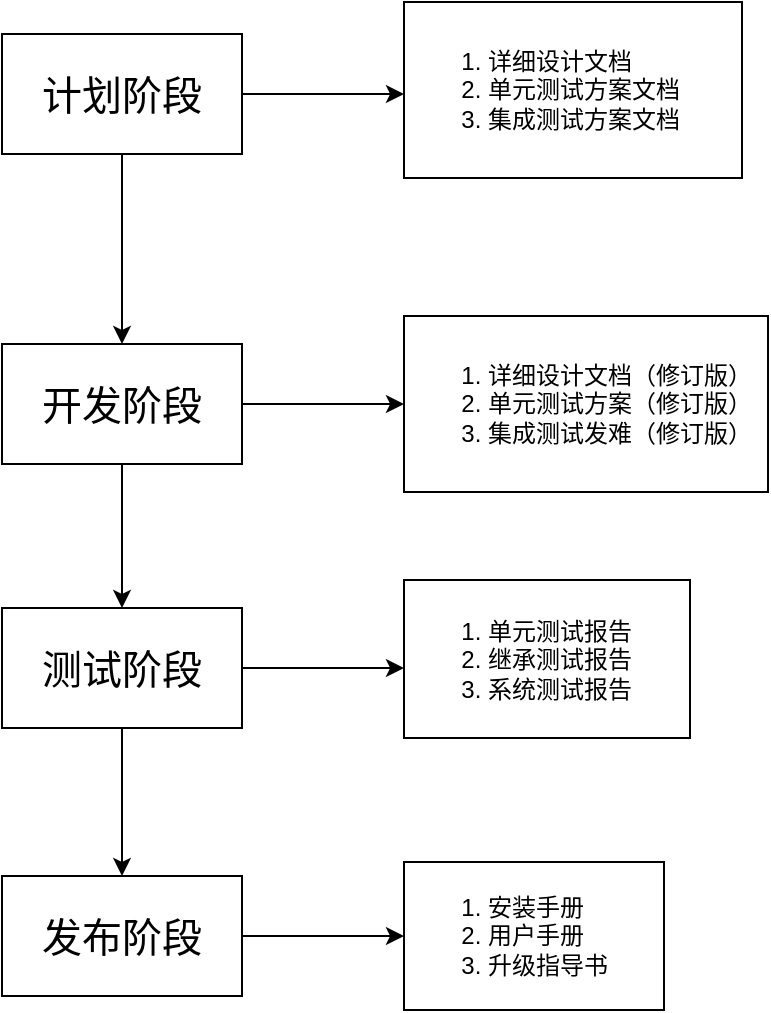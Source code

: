 <mxfile version="14.2.4" type="embed">
    <diagram id="n-q2XgoTYydjIQyY_oEP" name="Page-1">
        <mxGraphModel dx="478" dy="760" grid="1" gridSize="13" guides="1" tooltips="1" connect="1" arrows="1" fold="1" page="1" pageScale="1" pageWidth="827" pageHeight="1169" math="0" shadow="0">
            <root>
                <mxCell id="0"/>
                <mxCell id="1" parent="0"/>
                <mxCell id="5" style="edgeStyle=orthogonalEdgeStyle;rounded=0;orthogonalLoop=1;jettySize=auto;html=1;fontSize=20;entryX=0.5;entryY=0;entryDx=0;entryDy=0;" edge="1" parent="1" source="2" target="4">
                    <mxGeometry relative="1" as="geometry">
                        <mxPoint x="340" y="494" as="targetPoint"/>
                    </mxGeometry>
                </mxCell>
                <mxCell id="12" style="edgeStyle=orthogonalEdgeStyle;rounded=0;orthogonalLoop=1;jettySize=auto;html=1;fontSize=20;" edge="1" parent="1" source="2">
                    <mxGeometry relative="1" as="geometry">
                        <mxPoint x="481" y="400" as="targetPoint"/>
                    </mxGeometry>
                </mxCell>
                <mxCell id="2" value="计划阶段" style="rounded=0;whiteSpace=wrap;html=1;strokeWidth=1;fontSize=20;" vertex="1" parent="1">
                    <mxGeometry x="280" y="370" width="120" height="60" as="geometry"/>
                </mxCell>
                <mxCell id="6" style="edgeStyle=orthogonalEdgeStyle;rounded=0;orthogonalLoop=1;jettySize=auto;html=1;fontSize=20;entryX=0.5;entryY=0;entryDx=0;entryDy=0;" edge="1" parent="1" source="4" target="7">
                    <mxGeometry relative="1" as="geometry">
                        <mxPoint x="340" y="642" as="targetPoint"/>
                    </mxGeometry>
                </mxCell>
                <mxCell id="14" style="edgeStyle=orthogonalEdgeStyle;rounded=0;orthogonalLoop=1;jettySize=auto;html=1;fontSize=12;fontColor=#f0f0f0;" edge="1" parent="1" source="4">
                    <mxGeometry relative="1" as="geometry">
                        <mxPoint x="481" y="555" as="targetPoint"/>
                    </mxGeometry>
                </mxCell>
                <mxCell id="4" value="开发阶段" style="rounded=0;whiteSpace=wrap;html=1;strokeWidth=1;fontSize=20;" vertex="1" parent="1">
                    <mxGeometry x="280" y="525" width="120" height="60" as="geometry"/>
                </mxCell>
                <mxCell id="9" style="edgeStyle=orthogonalEdgeStyle;rounded=0;orthogonalLoop=1;jettySize=auto;html=1;fontSize=20;entryX=0.5;entryY=0;entryDx=0;entryDy=0;" edge="1" parent="1" source="7" target="10">
                    <mxGeometry relative="1" as="geometry">
                        <mxPoint x="340" y="774" as="targetPoint"/>
                    </mxGeometry>
                </mxCell>
                <mxCell id="19" style="edgeStyle=orthogonalEdgeStyle;rounded=0;orthogonalLoop=1;jettySize=auto;html=1;fontSize=12;fontColor=#f0f0f0;" edge="1" parent="1" source="7">
                    <mxGeometry relative="1" as="geometry">
                        <mxPoint x="481" y="687" as="targetPoint"/>
                    </mxGeometry>
                </mxCell>
                <mxCell id="7" value="测试阶段" style="rounded=0;whiteSpace=wrap;html=1;strokeWidth=1;fontSize=20;" vertex="1" parent="1">
                    <mxGeometry x="280" y="657" width="120" height="60" as="geometry"/>
                </mxCell>
                <mxCell id="17" style="edgeStyle=orthogonalEdgeStyle;rounded=0;orthogonalLoop=1;jettySize=auto;html=1;fontSize=12;fontColor=#f0f0f0;" edge="1" parent="1" source="10" target="18">
                    <mxGeometry relative="1" as="geometry">
                        <mxPoint x="468" y="821" as="targetPoint"/>
                    </mxGeometry>
                </mxCell>
                <mxCell id="10" value="发布阶段" style="rounded=0;whiteSpace=wrap;html=1;strokeWidth=1;fontSize=20;" vertex="1" parent="1">
                    <mxGeometry x="280" y="791" width="120" height="60" as="geometry"/>
                </mxCell>
                <mxCell id="13" value="&lt;ol&gt;&lt;li&gt;&lt;span&gt;详细设计文档&lt;/span&gt;&lt;/li&gt;&lt;li&gt;单元测试方案文档&lt;/li&gt;&lt;li&gt;&lt;span&gt;集成测试方案文档&lt;/span&gt;&lt;/li&gt;&lt;/ol&gt;" style="rounded=0;whiteSpace=wrap;html=1;strokeWidth=1;fontSize=12;align=left;spacingLeft=0;labelBackgroundColor=none;labelPosition=center;verticalLabelPosition=middle;verticalAlign=middle;horizontal=1;" vertex="1" parent="1">
                    <mxGeometry x="481" y="354" width="169" height="88" as="geometry"/>
                </mxCell>
                <mxCell id="16" value="&lt;ol&gt;&lt;li&gt;详细设计文档（修订版）&lt;/li&gt;&lt;li&gt;单元测试方案（修订版）&lt;/li&gt;&lt;li&gt;集成测试发难（修订版）&lt;/li&gt;&lt;/ol&gt;" style="rounded=0;whiteSpace=wrap;html=1;strokeWidth=1;fontSize=12;align=left;spacingLeft=0;labelBackgroundColor=none;labelPosition=center;verticalLabelPosition=middle;verticalAlign=middle;horizontal=1;" vertex="1" parent="1">
                    <mxGeometry x="481" y="511" width="182" height="88" as="geometry"/>
                </mxCell>
                <mxCell id="18" value="&lt;ol&gt;&lt;li&gt;安装手册&lt;/li&gt;&lt;li&gt;用户手册&lt;/li&gt;&lt;li&gt;升级指导书&lt;/li&gt;&lt;/ol&gt;" style="rounded=0;whiteSpace=wrap;html=1;strokeWidth=1;fontSize=12;align=left;spacingLeft=0;labelBackgroundColor=none;labelPosition=center;verticalLabelPosition=middle;verticalAlign=middle;horizontal=1;" vertex="1" parent="1">
                    <mxGeometry x="481" y="784" width="130" height="74" as="geometry"/>
                </mxCell>
                <mxCell id="20" value="&lt;ol&gt;&lt;li&gt;单元测试报告&lt;/li&gt;&lt;li&gt;继承测试报告&lt;/li&gt;&lt;li&gt;系统测试报告&lt;/li&gt;&lt;/ol&gt;" style="rounded=0;whiteSpace=wrap;html=1;strokeWidth=1;fontSize=12;align=left;spacingLeft=0;labelBackgroundColor=none;labelPosition=center;verticalLabelPosition=middle;verticalAlign=middle;horizontal=1;" vertex="1" parent="1">
                    <mxGeometry x="481" y="643" width="143" height="79" as="geometry"/>
                </mxCell>
            </root>
        </mxGraphModel>
    </diagram>
</mxfile>